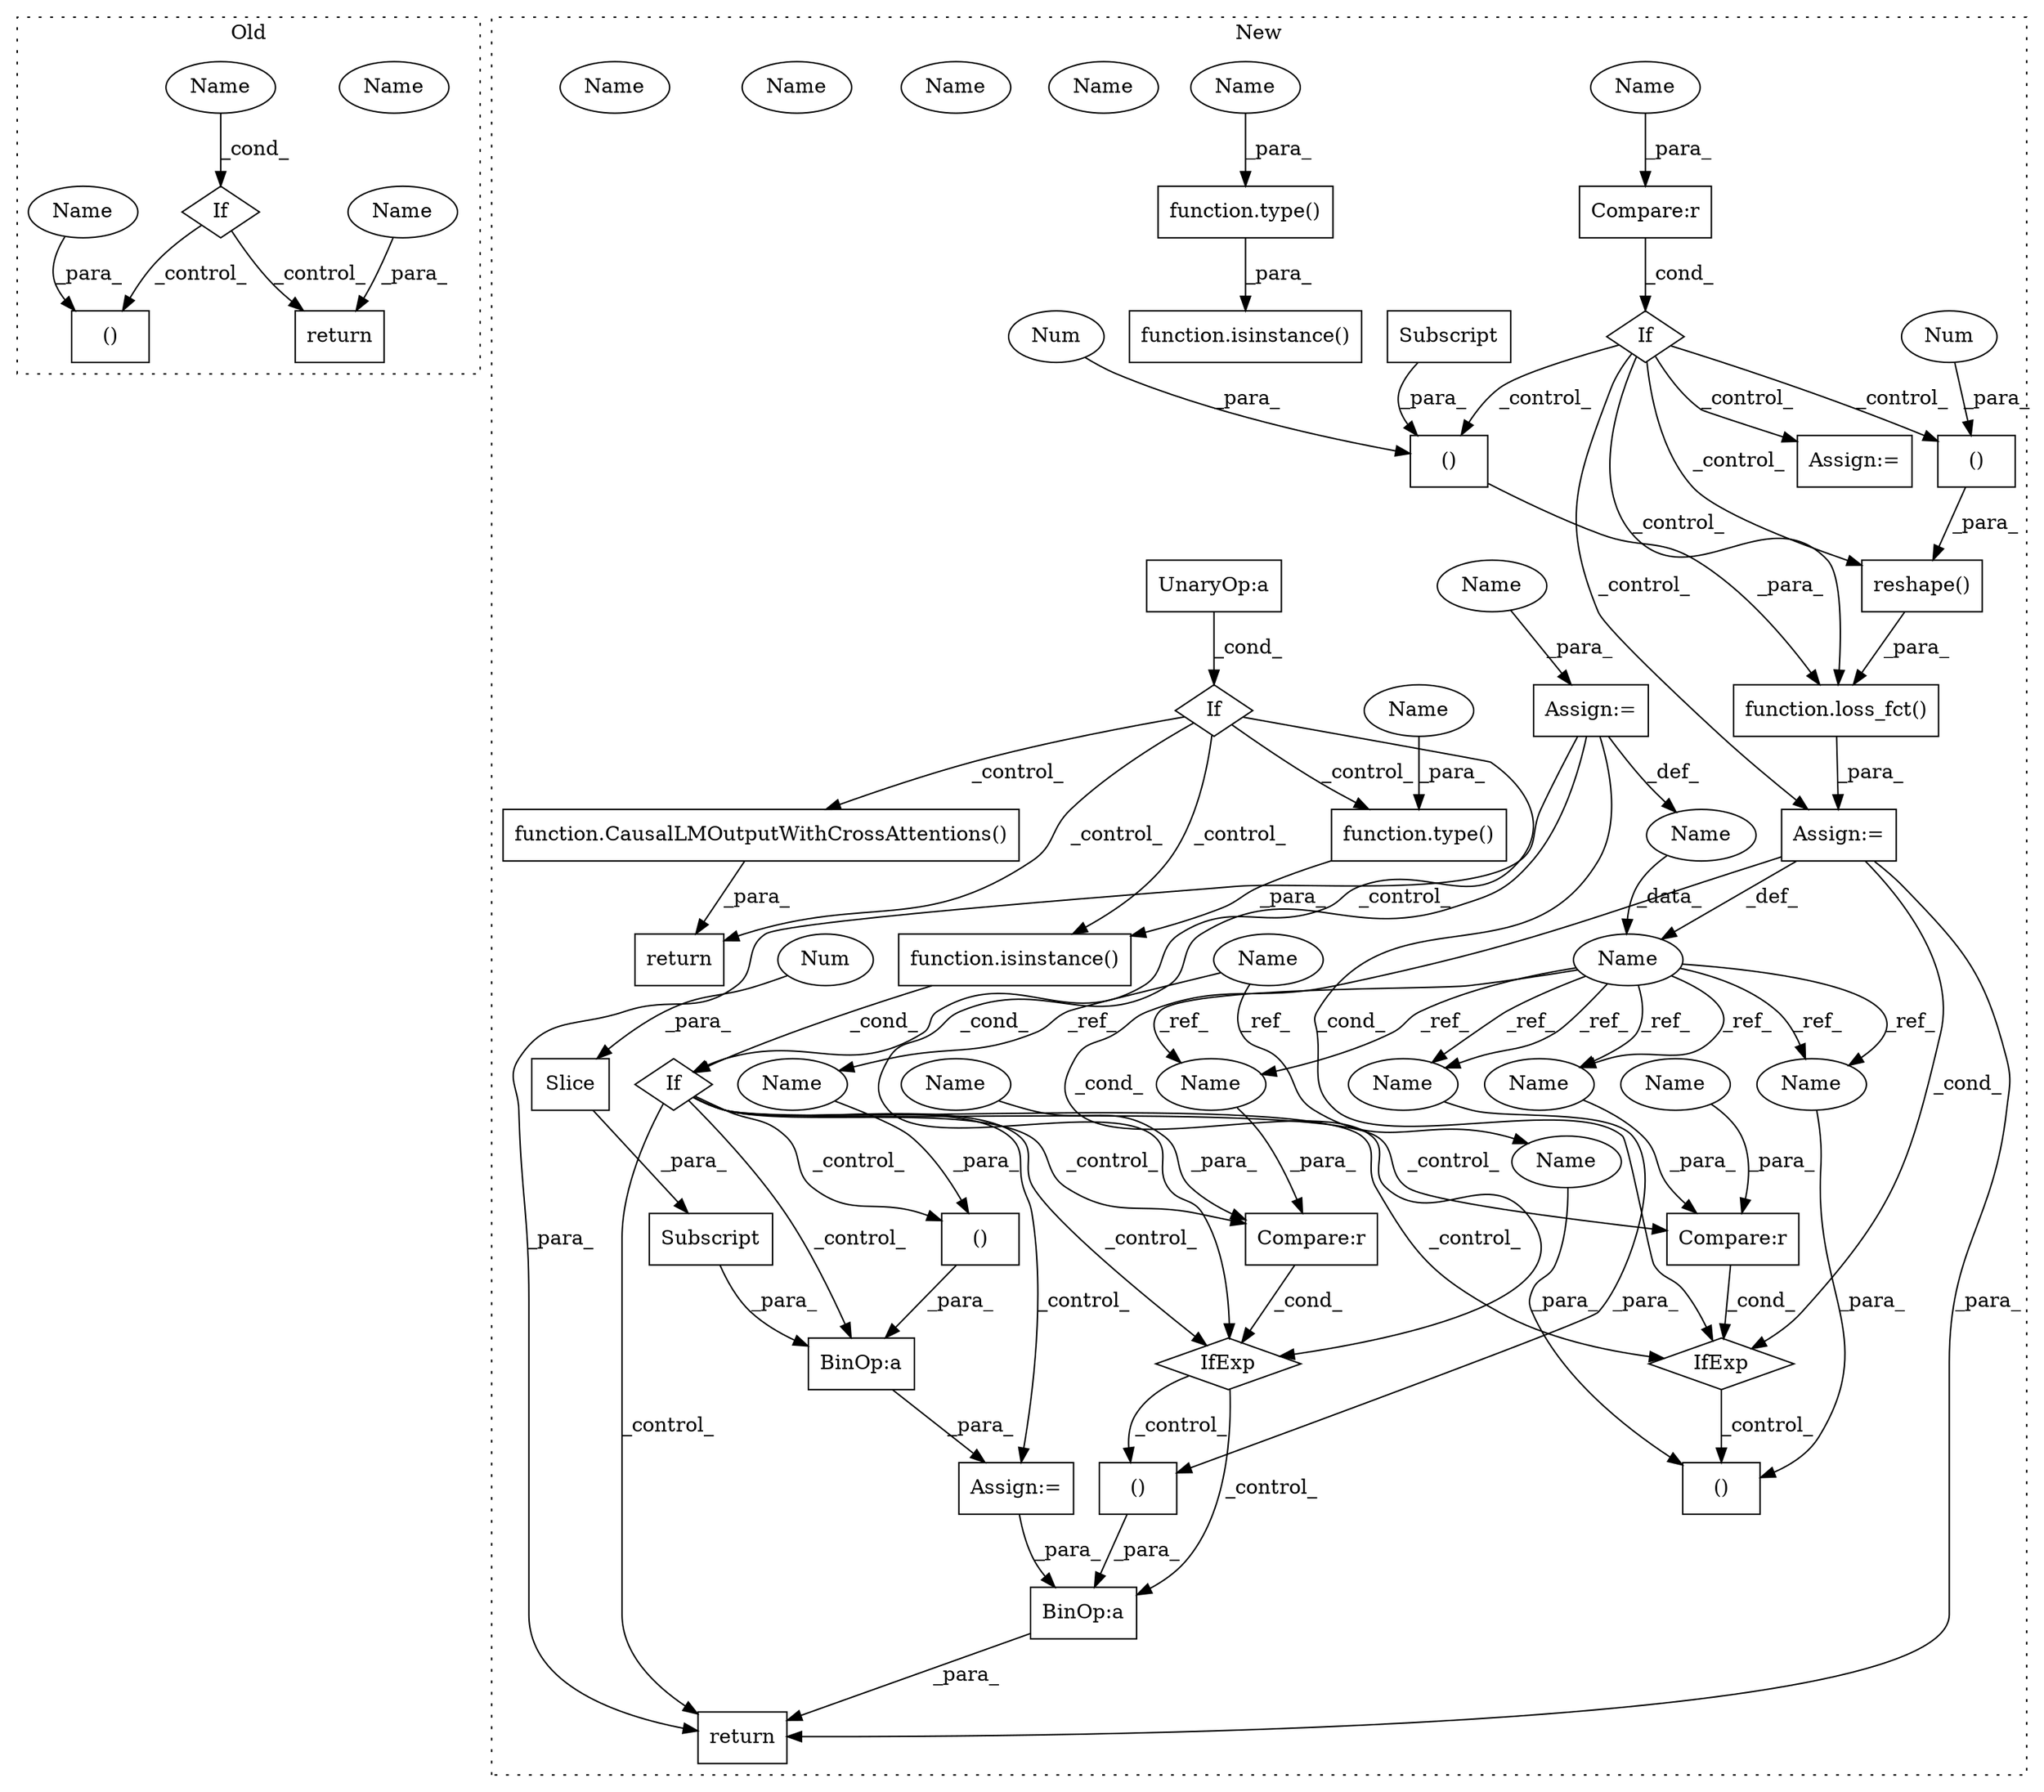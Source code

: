 digraph G {
subgraph cluster0 {
1 [label="If" a="96" s="26801" l="3" shape="diamond"];
8 [label="()" a="54" s="26871" l="7" shape="box"];
30 [label="Name" a="87" s="26804" l="9" shape="ellipse"];
38 [label="return" a="93" s="26905" l="7" shape="box"];
57 [label="Name" a="87" s="26804" l="9" shape="ellipse"];
60 [label="Name" a="87" s="26912" l="6" shape="ellipse"];
61 [label="Name" a="87" s="26865" l="6" shape="ellipse"];
label = "Old";
style="dotted";
}
subgraph cluster1 {
2 [label="function.CausalLMOutputWithCrossAttentions()" a="75" s="29603" l="297" shape="box"];
3 [label="If" a="96" s="29262" l="3" shape="diamond"];
4 [label="UnaryOp:a" a="61" s="29265" l="15" shape="box"];
5 [label="If" a="96" s="29294" l="3" shape="diamond"];
6 [label="BinOp:a" a="82" s="29515" l="27" shape="box"];
7 [label="()" a="54" s="29366" l="8" shape="box"];
9 [label="reshape()" a="75" s="29229,29250" l="15,1" shape="box"];
10 [label="If" a="96" s="29042" l="3" shape="diamond"];
11 [label="()" a="54" s="29462" l="0" shape="box"];
12 [label="Name" a="87" s="28953" l="6" shape="ellipse"];
13 [label="()" a="54" s="29176" l="33" shape="box"];
14 [label="BinOp:a" a="82" s="29465" l="3" shape="box"];
15 [label="()" a="54" s="29512" l="0" shape="box"];
16 [label="Subscript" a="63" s="29178,0" l="31,0" shape="box"];
17 [label="function.loss_fct()" a="75" s="29132,29251" l="26,1" shape="box"];
18 [label="Subscript" a="63" s="29468,0" l="11,0" shape="box"];
19 [label="Num" a="76" s="29174" l="2" shape="ellipse"];
20 [label="Compare:r" a="40" s="29379" l="19" shape="box"];
21 [label="Assign:=" a="68" s="29026" l="3" shape="box"];
22 [label="Compare:r" a="40" s="29045" l="18" shape="box"];
23 [label="Compare:r" a="40" s="29554" l="19" shape="box"];
24 [label="IfExp" a="51" s="29375,29398" l="4,6" shape="diamond"];
25 [label="function.type()" a="75" s="29317,29331" l="5,1" shape="box"];
26 [label="IfExp" a="51" s="29550,29573" l="4,6" shape="diamond"];
27 [label="Slice" a="80" s="29476" l="2" shape="box"];
28 [label="Num" a="76" s="29476" l="1" shape="ellipse"];
29 [label="Name" a="87" s="29019" l="7" shape="ellipse"];
31 [label="Name" a="87" s="29122" l="7" shape="ellipse"];
32 [label="function.type()" a="75" s="28911,28925" l="5,1" shape="box"];
33 [label="function.isinstance()" a="75" s="28843,28926" l="11,1" shape="box"];
34 [label="Assign:=" a="68" s="29129" l="3" shape="box"];
35 [label="function.isinstance()" a="75" s="29297,29332" l="11,1" shape="box"];
36 [label="Assign:=" a="68" s="29452" l="3" shape="box"];
37 [label="Assign:=" a="68" s="29085" l="3" shape="box"];
39 [label="return" a="93" s="29596" l="7" shape="box"];
40 [label="()" a="54" s="29247" l="0" shape="box"];
41 [label="Num" a="76" s="29245" l="2" shape="ellipse"];
42 [label="return" a="93" s="29496" l="7" shape="box"];
43 [label="Name" a="87" s="29322" l="9" shape="ellipse"];
44 [label="Name" a="87" s="28916" l="9" shape="ellipse"];
45 [label="Name" a="87" s="29394" l="4" shape="ellipse"];
46 [label="Name" a="87" s="29059" l="4" shape="ellipse"];
47 [label="Name" a="87" s="29029" l="4" shape="ellipse"];
48 [label="Name" a="87" s="29569" l="4" shape="ellipse"];
49 [label="Name" a="87" s="29505" l="7" shape="ellipse"];
50 [label="Name" a="87" s="29554" l="7" shape="ellipse"];
51 [label="Name" a="87" s="29379" l="7" shape="ellipse"];
52 [label="Name" a="87" s="29359" l="7" shape="ellipse"];
53 [label="Name" a="87" s="29554" l="7" shape="ellipse"];
54 [label="Name" a="87" s="29379" l="7" shape="ellipse"];
55 [label="Name" a="87" s="29505" l="7" shape="ellipse"];
56 [label="Name" a="87" s="29359" l="7" shape="ellipse"];
58 [label="Name" a="87" s="29456" l="6" shape="ellipse"];
59 [label="Name" a="87" s="29368" l="6" shape="ellipse"];
label = "New";
style="dotted";
}
1 -> 38 [label="_control_"];
1 -> 8 [label="_control_"];
2 -> 39 [label="_para_"];
3 -> 25 [label="_control_"];
3 -> 39 [label="_control_"];
3 -> 2 [label="_control_"];
3 -> 5 [label="_control_"];
3 -> 35 [label="_control_"];
4 -> 3 [label="_cond_"];
5 -> 14 [label="_control_"];
5 -> 23 [label="_control_"];
5 -> 36 [label="_control_"];
5 -> 11 [label="_control_"];
5 -> 20 [label="_control_"];
5 -> 42 [label="_control_"];
5 -> 24 [label="_control_"];
5 -> 26 [label="_control_"];
6 -> 42 [label="_para_"];
9 -> 17 [label="_para_"];
10 -> 17 [label="_control_"];
10 -> 13 [label="_control_"];
10 -> 37 [label="_control_"];
10 -> 40 [label="_control_"];
10 -> 9 [label="_control_"];
10 -> 34 [label="_control_"];
11 -> 14 [label="_para_"];
12 -> 59 [label="_ref_"];
12 -> 58 [label="_ref_"];
13 -> 17 [label="_para_"];
14 -> 36 [label="_para_"];
15 -> 6 [label="_para_"];
16 -> 13 [label="_para_"];
17 -> 34 [label="_para_"];
18 -> 14 [label="_para_"];
19 -> 13 [label="_para_"];
20 -> 24 [label="_cond_"];
21 -> 29 [label="_def_"];
21 -> 24 [label="_cond_"];
21 -> 42 [label="_para_"];
21 -> 26 [label="_cond_"];
22 -> 10 [label="_cond_"];
23 -> 26 [label="_cond_"];
24 -> 7 [label="_control_"];
25 -> 35 [label="_para_"];
26 -> 15 [label="_control_"];
26 -> 6 [label="_control_"];
27 -> 18 [label="_para_"];
28 -> 27 [label="_para_"];
29 -> 31 [label="_data_"];
31 -> 55 [label="_ref_"];
31 -> 55 [label="_ref_"];
31 -> 56 [label="_ref_"];
31 -> 53 [label="_ref_"];
31 -> 56 [label="_ref_"];
31 -> 53 [label="_ref_"];
31 -> 54 [label="_ref_"];
31 -> 54 [label="_ref_"];
32 -> 33 [label="_para_"];
34 -> 24 [label="_cond_"];
34 -> 26 [label="_cond_"];
34 -> 31 [label="_def_"];
34 -> 42 [label="_para_"];
35 -> 5 [label="_cond_"];
36 -> 6 [label="_para_"];
40 -> 9 [label="_para_"];
41 -> 40 [label="_para_"];
43 -> 25 [label="_para_"];
44 -> 32 [label="_para_"];
45 -> 20 [label="_para_"];
46 -> 22 [label="_para_"];
47 -> 21 [label="_para_"];
48 -> 23 [label="_para_"];
53 -> 23 [label="_para_"];
54 -> 20 [label="_para_"];
55 -> 15 [label="_para_"];
56 -> 7 [label="_para_"];
57 -> 1 [label="_cond_"];
58 -> 11 [label="_para_"];
59 -> 7 [label="_para_"];
60 -> 38 [label="_para_"];
61 -> 8 [label="_para_"];
}